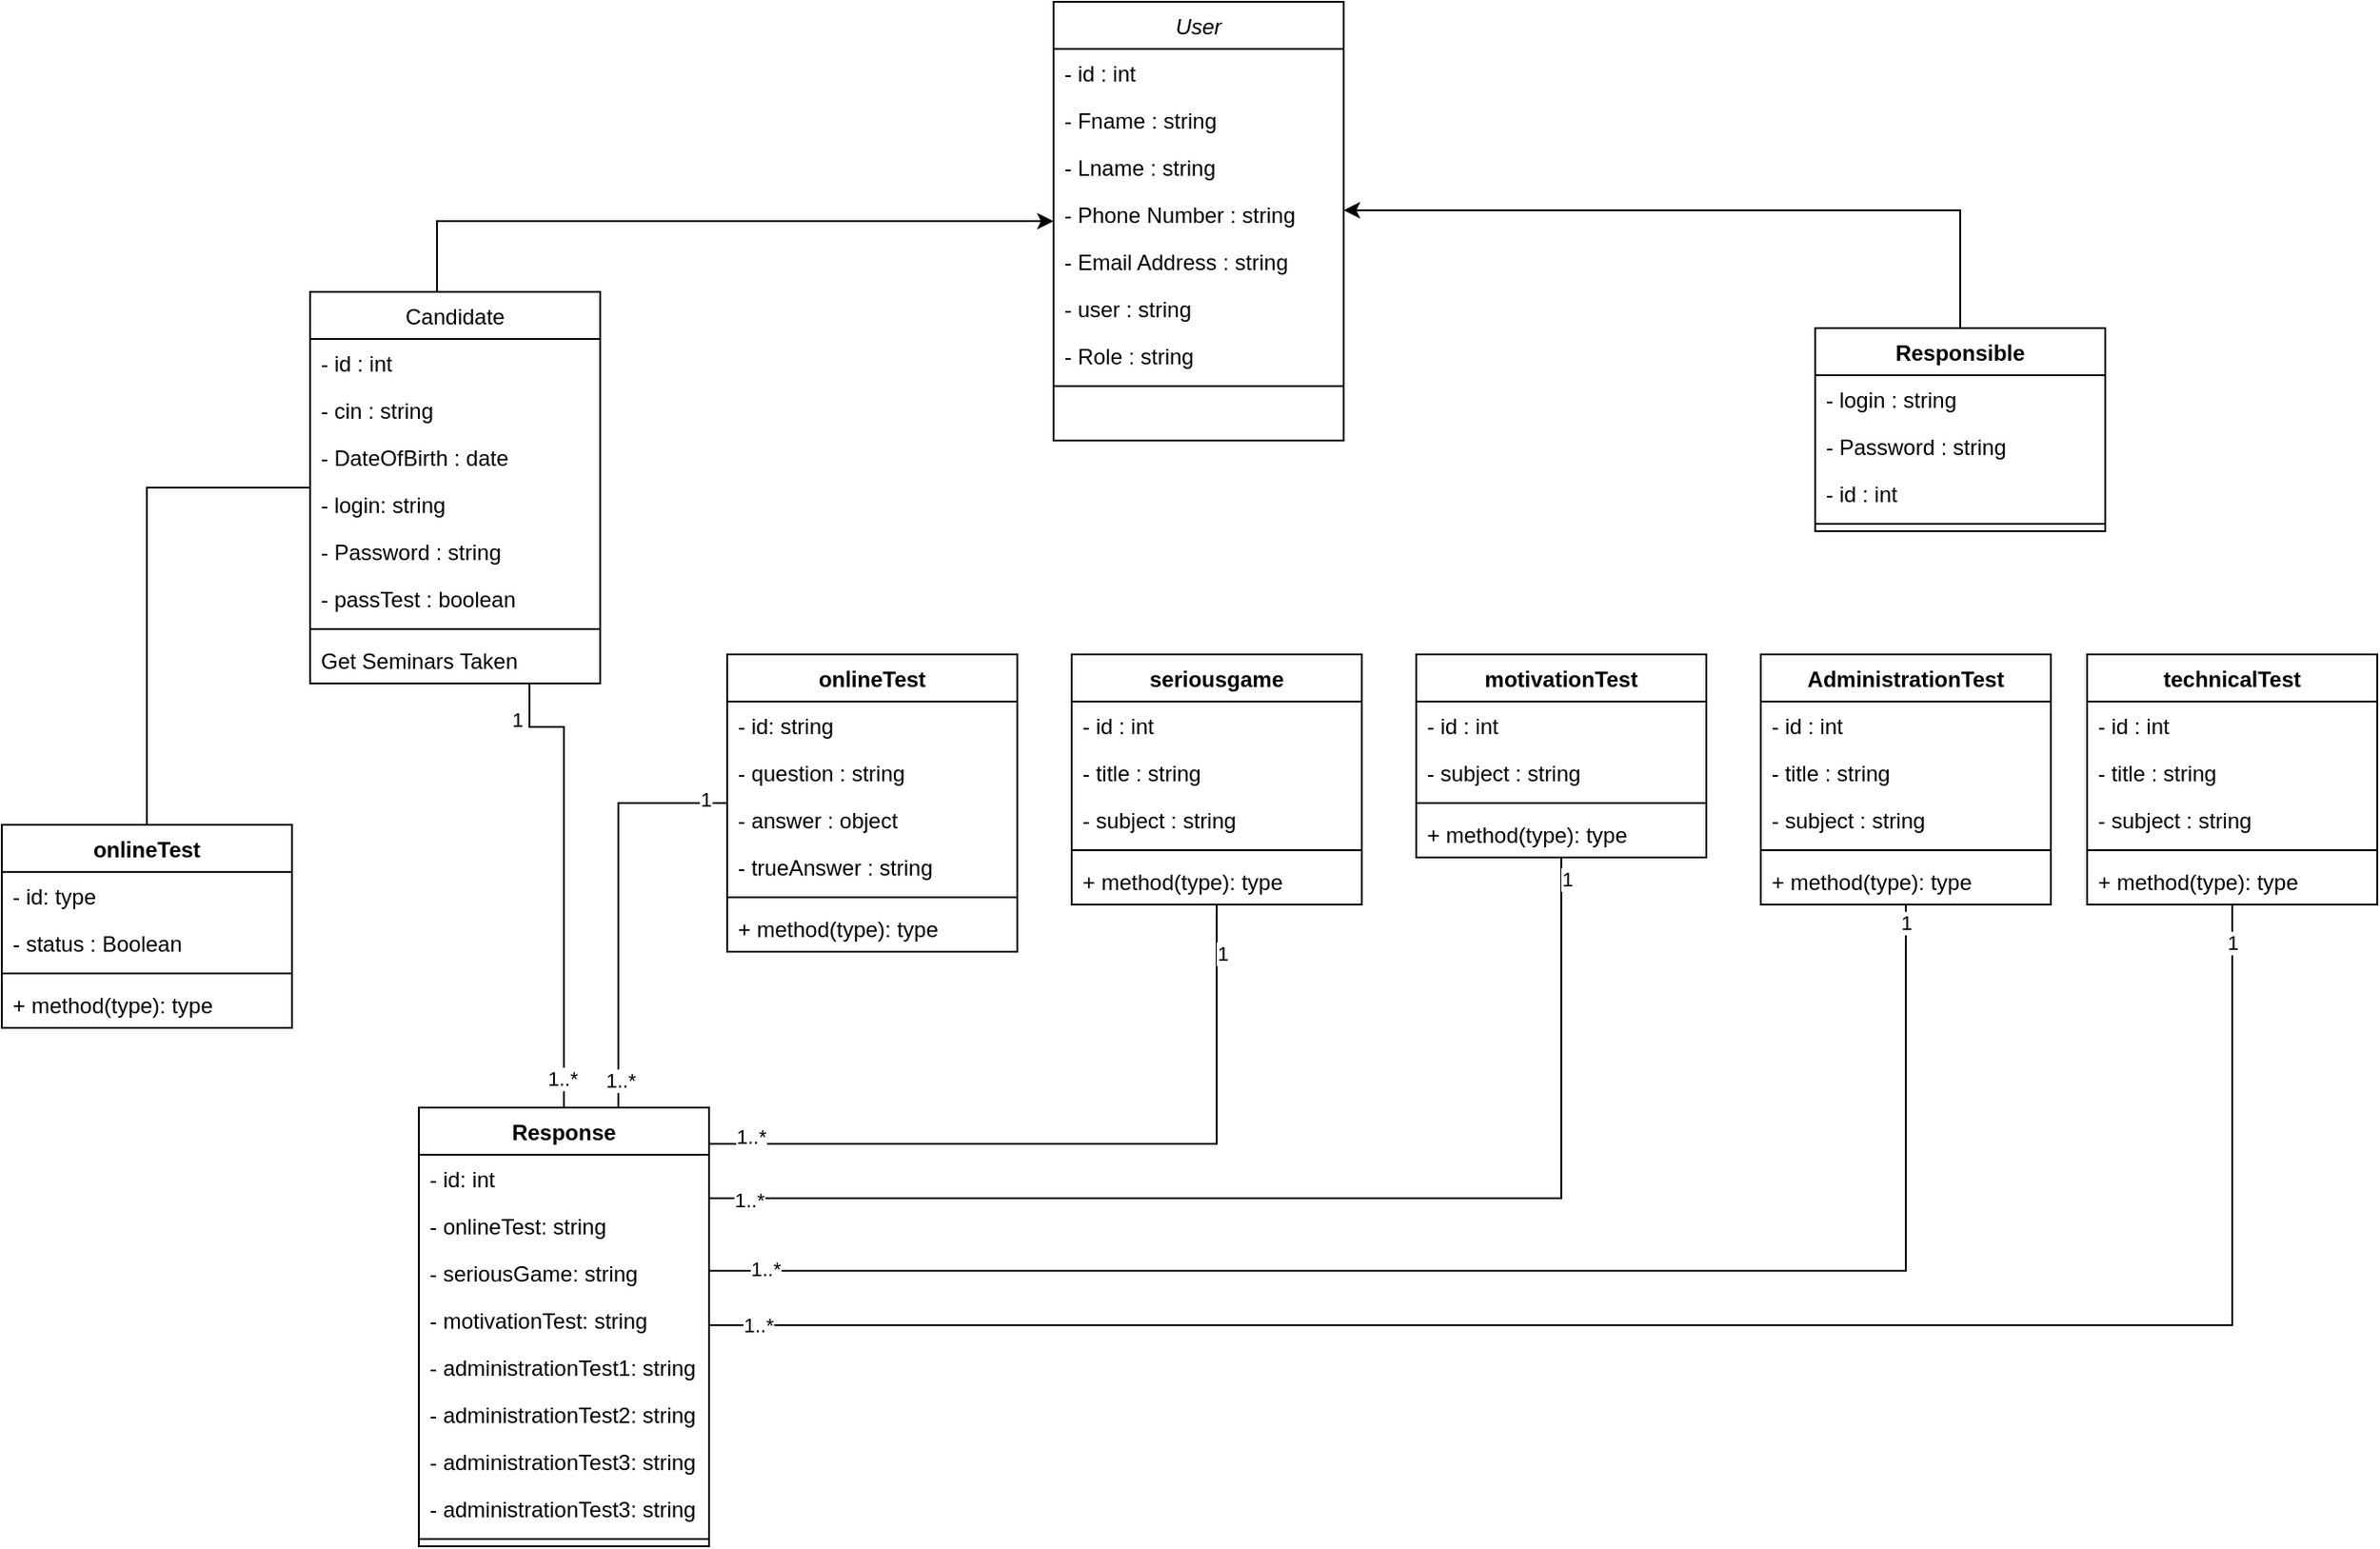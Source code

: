 <mxfile version="14.6.13" type="device"><diagram id="F8o84nJEw-hWBoXFJsS3" name="Page-1"><mxGraphModel dx="1874" dy="592" grid="1" gridSize="10" guides="1" tooltips="1" connect="1" arrows="1" fold="1" page="1" pageScale="1" pageWidth="850" pageHeight="1100" math="0" shadow="0"><root><mxCell id="0"/><mxCell id="1" parent="0"/><mxCell id="d54_C9uZVBw8hm2SXYbY-1" value="User" style="swimlane;fontStyle=2;align=center;verticalAlign=top;childLayout=stackLayout;horizontal=1;startSize=26;horizontalStack=0;resizeParent=1;resizeLast=0;collapsible=1;marginBottom=0;rounded=0;shadow=0;strokeWidth=1;" parent="1" vertex="1"><mxGeometry x="-50" y="40" width="160" height="242" as="geometry"><mxRectangle x="230" y="140" width="160" height="26" as="alternateBounds"/></mxGeometry></mxCell><mxCell id="d54_C9uZVBw8hm2SXYbY-2" value="- id : int" style="text;align=left;verticalAlign=top;spacingLeft=4;spacingRight=4;overflow=hidden;rotatable=0;points=[[0,0.5],[1,0.5]];portConstraint=eastwest;rounded=0;shadow=0;html=0;" parent="d54_C9uZVBw8hm2SXYbY-1" vertex="1"><mxGeometry y="26" width="160" height="26" as="geometry"/></mxCell><mxCell id="d54_C9uZVBw8hm2SXYbY-3" value="- Fname : string" style="text;align=left;verticalAlign=top;spacingLeft=4;spacingRight=4;overflow=hidden;rotatable=0;points=[[0,0.5],[1,0.5]];portConstraint=eastwest;" parent="d54_C9uZVBw8hm2SXYbY-1" vertex="1"><mxGeometry y="52" width="160" height="26" as="geometry"/></mxCell><mxCell id="d54_C9uZVBw8hm2SXYbY-4" value="- Lname : string" style="text;align=left;verticalAlign=top;spacingLeft=4;spacingRight=4;overflow=hidden;rotatable=0;points=[[0,0.5],[1,0.5]];portConstraint=eastwest;" parent="d54_C9uZVBw8hm2SXYbY-1" vertex="1"><mxGeometry y="78" width="160" height="26" as="geometry"/></mxCell><mxCell id="d54_C9uZVBw8hm2SXYbY-5" value="- Phone Number : string" style="text;align=left;verticalAlign=top;spacingLeft=4;spacingRight=4;overflow=hidden;rotatable=0;points=[[0,0.5],[1,0.5]];portConstraint=eastwest;rounded=0;shadow=0;html=0;" parent="d54_C9uZVBw8hm2SXYbY-1" vertex="1"><mxGeometry y="104" width="160" height="26" as="geometry"/></mxCell><mxCell id="d54_C9uZVBw8hm2SXYbY-6" value="- Email Address : string" style="text;align=left;verticalAlign=top;spacingLeft=4;spacingRight=4;overflow=hidden;rotatable=0;points=[[0,0.5],[1,0.5]];portConstraint=eastwest;rounded=0;shadow=0;html=0;" parent="d54_C9uZVBw8hm2SXYbY-1" vertex="1"><mxGeometry y="130" width="160" height="26" as="geometry"/></mxCell><mxCell id="d54_C9uZVBw8hm2SXYbY-38" value="- user : string" style="text;align=left;verticalAlign=top;spacingLeft=4;spacingRight=4;overflow=hidden;rotatable=0;points=[[0,0.5],[1,0.5]];portConstraint=eastwest;rounded=0;shadow=0;html=0;" parent="d54_C9uZVBw8hm2SXYbY-1" vertex="1"><mxGeometry y="156" width="160" height="26" as="geometry"/></mxCell><mxCell id="d54_C9uZVBw8hm2SXYbY-8" value="- Role : string" style="text;align=left;verticalAlign=top;spacingLeft=4;spacingRight=4;overflow=hidden;rotatable=0;points=[[0,0.5],[1,0.5]];portConstraint=eastwest;rounded=0;shadow=0;html=0;" parent="d54_C9uZVBw8hm2SXYbY-1" vertex="1"><mxGeometry y="182" width="160" height="26" as="geometry"/></mxCell><mxCell id="d54_C9uZVBw8hm2SXYbY-9" value="" style="line;html=1;strokeWidth=1;align=left;verticalAlign=middle;spacingTop=-1;spacingLeft=3;spacingRight=3;rotatable=0;labelPosition=right;points=[];portConstraint=eastwest;" parent="d54_C9uZVBw8hm2SXYbY-1" vertex="1"><mxGeometry y="208" width="160" height="8" as="geometry"/></mxCell><mxCell id="d54_C9uZVBw8hm2SXYbY-22" style="edgeStyle=orthogonalEdgeStyle;rounded=0;orthogonalLoop=1;jettySize=auto;html=1;" parent="1" source="d54_C9uZVBw8hm2SXYbY-10" target="d54_C9uZVBw8hm2SXYbY-1" edge="1"><mxGeometry relative="1" as="geometry"><Array as="points"><mxPoint x="-390" y="161"/></Array></mxGeometry></mxCell><mxCell id="d54_C9uZVBw8hm2SXYbY-46" style="edgeStyle=orthogonalEdgeStyle;rounded=0;orthogonalLoop=1;jettySize=auto;html=1;endArrow=none;endFill=0;" parent="1" source="d54_C9uZVBw8hm2SXYbY-10" target="d54_C9uZVBw8hm2SXYbY-42" edge="1"><mxGeometry relative="1" as="geometry"/></mxCell><mxCell id="d54_C9uZVBw8hm2SXYbY-55" style="edgeStyle=orthogonalEdgeStyle;rounded=0;orthogonalLoop=1;jettySize=auto;html=1;endArrow=none;endFill=0;" parent="1" source="d54_C9uZVBw8hm2SXYbY-10" target="d54_C9uZVBw8hm2SXYbY-50" edge="1"><mxGeometry relative="1" as="geometry"><Array as="points"><mxPoint x="-339" y="440"/></Array></mxGeometry></mxCell><mxCell id="d54_C9uZVBw8hm2SXYbY-56" value="1..*" style="edgeLabel;html=1;align=center;verticalAlign=middle;resizable=0;points=[];" parent="d54_C9uZVBw8hm2SXYbY-55" vertex="1" connectable="0"><mxGeometry x="0.868" y="-1" relative="1" as="geometry"><mxPoint as="offset"/></mxGeometry></mxCell><mxCell id="d54_C9uZVBw8hm2SXYbY-57" value="1" style="edgeLabel;html=1;align=center;verticalAlign=middle;resizable=0;points=[];" parent="d54_C9uZVBw8hm2SXYbY-55" vertex="1" connectable="0"><mxGeometry x="-0.841" y="-7" relative="1" as="geometry"><mxPoint as="offset"/></mxGeometry></mxCell><mxCell id="d54_C9uZVBw8hm2SXYbY-10" value="Candidate" style="swimlane;fontStyle=0;align=center;verticalAlign=top;childLayout=stackLayout;horizontal=1;startSize=26;horizontalStack=0;resizeParent=1;resizeLast=0;collapsible=1;marginBottom=0;rounded=0;shadow=0;strokeWidth=1;" parent="1" vertex="1"><mxGeometry x="-460" y="200" width="160" height="216" as="geometry"><mxRectangle x="130" y="380" width="160" height="26" as="alternateBounds"/></mxGeometry></mxCell><mxCell id="d54_C9uZVBw8hm2SXYbY-11" value="- id : int" style="text;align=left;verticalAlign=top;spacingLeft=4;spacingRight=4;overflow=hidden;rotatable=0;points=[[0,0.5],[1,0.5]];portConstraint=eastwest;rounded=0;shadow=0;html=0;" parent="d54_C9uZVBw8hm2SXYbY-10" vertex="1"><mxGeometry y="26" width="160" height="26" as="geometry"/></mxCell><mxCell id="d54_C9uZVBw8hm2SXYbY-12" value="- cin : string" style="text;align=left;verticalAlign=top;spacingLeft=4;spacingRight=4;overflow=hidden;rotatable=0;points=[[0,0.5],[1,0.5]];portConstraint=eastwest;" parent="d54_C9uZVBw8hm2SXYbY-10" vertex="1"><mxGeometry y="52" width="160" height="26" as="geometry"/></mxCell><mxCell id="d54_C9uZVBw8hm2SXYbY-13" value="- DateOfBirth : date" style="text;align=left;verticalAlign=top;spacingLeft=4;spacingRight=4;overflow=hidden;rotatable=0;points=[[0,0.5],[1,0.5]];portConstraint=eastwest;rounded=0;shadow=0;html=0;" parent="d54_C9uZVBw8hm2SXYbY-10" vertex="1"><mxGeometry y="78" width="160" height="26" as="geometry"/></mxCell><mxCell id="d54_C9uZVBw8hm2SXYbY-41" value="- login: string" style="text;align=left;verticalAlign=top;spacingLeft=4;spacingRight=4;overflow=hidden;rotatable=0;points=[[0,0.5],[1,0.5]];portConstraint=eastwest;rounded=0;shadow=0;html=0;" parent="d54_C9uZVBw8hm2SXYbY-10" vertex="1"><mxGeometry y="104" width="160" height="26" as="geometry"/></mxCell><mxCell id="d54_C9uZVBw8hm2SXYbY-40" value="- Password : string" style="text;align=left;verticalAlign=top;spacingLeft=4;spacingRight=4;overflow=hidden;rotatable=0;points=[[0,0.5],[1,0.5]];portConstraint=eastwest;rounded=0;shadow=0;html=0;" parent="d54_C9uZVBw8hm2SXYbY-10" vertex="1"><mxGeometry y="130" width="160" height="26" as="geometry"/></mxCell><mxCell id="XfHTmJlPOz5FMNgzsr6h-2" value="- passTest : boolean" style="text;align=left;verticalAlign=top;spacingLeft=4;spacingRight=4;overflow=hidden;rotatable=0;points=[[0,0.5],[1,0.5]];portConstraint=eastwest;rounded=0;shadow=0;html=0;" vertex="1" parent="d54_C9uZVBw8hm2SXYbY-10"><mxGeometry y="156" width="160" height="26" as="geometry"/></mxCell><mxCell id="d54_C9uZVBw8hm2SXYbY-17" value="" style="line;html=1;strokeWidth=1;align=left;verticalAlign=middle;spacingTop=-1;spacingLeft=3;spacingRight=3;rotatable=0;labelPosition=right;points=[];portConstraint=eastwest;" parent="d54_C9uZVBw8hm2SXYbY-10" vertex="1"><mxGeometry y="182" width="160" height="8" as="geometry"/></mxCell><mxCell id="d54_C9uZVBw8hm2SXYbY-18" value="Get Seminars Taken" style="text;align=left;verticalAlign=top;spacingLeft=4;spacingRight=4;overflow=hidden;rotatable=0;points=[[0,0.5],[1,0.5]];portConstraint=eastwest;" parent="d54_C9uZVBw8hm2SXYbY-10" vertex="1"><mxGeometry y="190" width="160" height="26" as="geometry"/></mxCell><mxCell id="d54_C9uZVBw8hm2SXYbY-23" style="edgeStyle=orthogonalEdgeStyle;rounded=0;orthogonalLoop=1;jettySize=auto;html=1;" parent="1" source="d54_C9uZVBw8hm2SXYbY-19" target="d54_C9uZVBw8hm2SXYbY-1" edge="1"><mxGeometry relative="1" as="geometry"><Array as="points"><mxPoint x="450" y="155"/></Array></mxGeometry></mxCell><mxCell id="d54_C9uZVBw8hm2SXYbY-19" value="Responsible" style="swimlane;fontStyle=1;align=center;verticalAlign=top;childLayout=stackLayout;horizontal=1;startSize=26;horizontalStack=0;resizeParent=1;resizeParentMax=0;resizeLast=0;collapsible=1;marginBottom=0;fillColor=#ffffff;" parent="1" vertex="1"><mxGeometry x="370" y="220" width="160" height="112" as="geometry"/></mxCell><mxCell id="d54_C9uZVBw8hm2SXYbY-7" value="- login : string" style="text;align=left;verticalAlign=top;spacingLeft=4;spacingRight=4;overflow=hidden;rotatable=0;points=[[0,0.5],[1,0.5]];portConstraint=eastwest;rounded=0;shadow=0;html=0;" parent="d54_C9uZVBw8hm2SXYbY-19" vertex="1"><mxGeometry y="26" width="160" height="26" as="geometry"/></mxCell><mxCell id="d54_C9uZVBw8hm2SXYbY-39" value="- Password : string" style="text;align=left;verticalAlign=top;spacingLeft=4;spacingRight=4;overflow=hidden;rotatable=0;points=[[0,0.5],[1,0.5]];portConstraint=eastwest;rounded=0;shadow=0;html=0;" parent="d54_C9uZVBw8hm2SXYbY-19" vertex="1"><mxGeometry y="52" width="160" height="26" as="geometry"/></mxCell><mxCell id="d54_C9uZVBw8hm2SXYbY-20" value="- id : int" style="text;align=left;verticalAlign=top;spacingLeft=4;spacingRight=4;overflow=hidden;rotatable=0;points=[[0,0.5],[1,0.5]];portConstraint=eastwest;rounded=0;shadow=0;html=0;" parent="d54_C9uZVBw8hm2SXYbY-19" vertex="1"><mxGeometry y="78" width="160" height="26" as="geometry"/></mxCell><mxCell id="d54_C9uZVBw8hm2SXYbY-21" value="" style="line;strokeWidth=1;fillColor=none;align=left;verticalAlign=middle;spacingTop=-1;spacingLeft=3;spacingRight=3;rotatable=0;labelPosition=right;points=[];portConstraint=eastwest;" parent="d54_C9uZVBw8hm2SXYbY-19" vertex="1"><mxGeometry y="104" width="160" height="8" as="geometry"/></mxCell><mxCell id="d54_C9uZVBw8hm2SXYbY-47" style="edgeStyle=orthogonalEdgeStyle;rounded=0;orthogonalLoop=1;jettySize=auto;html=1;endArrow=none;endFill=0;" parent="1" source="d54_C9uZVBw8hm2SXYbY-31" target="d54_C9uZVBw8hm2SXYbY-50" edge="1"><mxGeometry relative="1" as="geometry"><Array as="points"><mxPoint x="-290" y="482"/></Array></mxGeometry></mxCell><mxCell id="d54_C9uZVBw8hm2SXYbY-58" value="1..*" style="edgeLabel;html=1;align=center;verticalAlign=middle;resizable=0;points=[];" parent="d54_C9uZVBw8hm2SXYbY-47" vertex="1" connectable="0"><mxGeometry x="0.866" y="1" relative="1" as="geometry"><mxPoint as="offset"/></mxGeometry></mxCell><mxCell id="d54_C9uZVBw8hm2SXYbY-59" value="1" style="edgeLabel;html=1;align=center;verticalAlign=middle;resizable=0;points=[];" parent="d54_C9uZVBw8hm2SXYbY-47" vertex="1" connectable="0"><mxGeometry x="-0.893" y="-2" relative="1" as="geometry"><mxPoint as="offset"/></mxGeometry></mxCell><mxCell id="d54_C9uZVBw8hm2SXYbY-31" value="onlineTest" style="swimlane;fontStyle=1;align=center;verticalAlign=top;childLayout=stackLayout;horizontal=1;startSize=26;horizontalStack=0;resizeParent=1;resizeParentMax=0;resizeLast=0;collapsible=1;marginBottom=0;" parent="1" vertex="1"><mxGeometry x="-230" y="400" width="160" height="164" as="geometry"/></mxCell><mxCell id="d54_C9uZVBw8hm2SXYbY-48" value="- id: string" style="text;strokeColor=none;fillColor=none;align=left;verticalAlign=top;spacingLeft=4;spacingRight=4;overflow=hidden;rotatable=0;points=[[0,0.5],[1,0.5]];portConstraint=eastwest;" parent="d54_C9uZVBw8hm2SXYbY-31" vertex="1"><mxGeometry y="26" width="160" height="26" as="geometry"/></mxCell><mxCell id="d54_C9uZVBw8hm2SXYbY-35" value="- question : string" style="text;strokeColor=none;fillColor=none;align=left;verticalAlign=top;spacingLeft=4;spacingRight=4;overflow=hidden;rotatable=0;points=[[0,0.5],[1,0.5]];portConstraint=eastwest;" parent="d54_C9uZVBw8hm2SXYbY-31" vertex="1"><mxGeometry y="52" width="160" height="26" as="geometry"/></mxCell><mxCell id="d54_C9uZVBw8hm2SXYbY-36" value="- answer : object&#10;" style="text;strokeColor=none;fillColor=none;align=left;verticalAlign=top;spacingLeft=4;spacingRight=4;overflow=hidden;rotatable=0;points=[[0,0.5],[1,0.5]];portConstraint=eastwest;" parent="d54_C9uZVBw8hm2SXYbY-31" vertex="1"><mxGeometry y="78" width="160" height="26" as="geometry"/></mxCell><mxCell id="d54_C9uZVBw8hm2SXYbY-37" value="- trueAnswer : string" style="text;strokeColor=none;fillColor=none;align=left;verticalAlign=top;spacingLeft=4;spacingRight=4;overflow=hidden;rotatable=0;points=[[0,0.5],[1,0.5]];portConstraint=eastwest;" parent="d54_C9uZVBw8hm2SXYbY-31" vertex="1"><mxGeometry y="104" width="160" height="26" as="geometry"/></mxCell><mxCell id="d54_C9uZVBw8hm2SXYbY-33" value="" style="line;strokeWidth=1;fillColor=none;align=left;verticalAlign=middle;spacingTop=-1;spacingLeft=3;spacingRight=3;rotatable=0;labelPosition=right;points=[];portConstraint=eastwest;" parent="d54_C9uZVBw8hm2SXYbY-31" vertex="1"><mxGeometry y="130" width="160" height="8" as="geometry"/></mxCell><mxCell id="d54_C9uZVBw8hm2SXYbY-34" value="+ method(type): type" style="text;strokeColor=none;fillColor=none;align=left;verticalAlign=top;spacingLeft=4;spacingRight=4;overflow=hidden;rotatable=0;points=[[0,0.5],[1,0.5]];portConstraint=eastwest;" parent="d54_C9uZVBw8hm2SXYbY-31" vertex="1"><mxGeometry y="138" width="160" height="26" as="geometry"/></mxCell><mxCell id="d54_C9uZVBw8hm2SXYbY-42" value="onlineTest" style="swimlane;fontStyle=1;align=center;verticalAlign=top;childLayout=stackLayout;horizontal=1;startSize=26;horizontalStack=0;resizeParent=1;resizeParentMax=0;resizeLast=0;collapsible=1;marginBottom=0;" parent="1" vertex="1"><mxGeometry x="-630" y="494" width="160" height="112" as="geometry"/></mxCell><mxCell id="d54_C9uZVBw8hm2SXYbY-43" value="- id: type" style="text;strokeColor=none;fillColor=none;align=left;verticalAlign=top;spacingLeft=4;spacingRight=4;overflow=hidden;rotatable=0;points=[[0,0.5],[1,0.5]];portConstraint=eastwest;" parent="d54_C9uZVBw8hm2SXYbY-42" vertex="1"><mxGeometry y="26" width="160" height="26" as="geometry"/></mxCell><mxCell id="d54_C9uZVBw8hm2SXYbY-49" value="- status : Boolean" style="text;strokeColor=none;fillColor=none;align=left;verticalAlign=top;spacingLeft=4;spacingRight=4;overflow=hidden;rotatable=0;points=[[0,0.5],[1,0.5]];portConstraint=eastwest;" parent="d54_C9uZVBw8hm2SXYbY-42" vertex="1"><mxGeometry y="52" width="160" height="26" as="geometry"/></mxCell><mxCell id="d54_C9uZVBw8hm2SXYbY-44" value="" style="line;strokeWidth=1;fillColor=none;align=left;verticalAlign=middle;spacingTop=-1;spacingLeft=3;spacingRight=3;rotatable=0;labelPosition=right;points=[];portConstraint=eastwest;" parent="d54_C9uZVBw8hm2SXYbY-42" vertex="1"><mxGeometry y="78" width="160" height="8" as="geometry"/></mxCell><mxCell id="d54_C9uZVBw8hm2SXYbY-45" value="+ method(type): type" style="text;strokeColor=none;fillColor=none;align=left;verticalAlign=top;spacingLeft=4;spacingRight=4;overflow=hidden;rotatable=0;points=[[0,0.5],[1,0.5]];portConstraint=eastwest;" parent="d54_C9uZVBw8hm2SXYbY-42" vertex="1"><mxGeometry y="86" width="160" height="26" as="geometry"/></mxCell><mxCell id="d54_C9uZVBw8hm2SXYbY-84" style="edgeStyle=orthogonalEdgeStyle;rounded=0;orthogonalLoop=1;jettySize=auto;html=1;endArrow=none;endFill=0;" parent="1" source="d54_C9uZVBw8hm2SXYbY-50" target="d54_C9uZVBw8hm2SXYbY-78" edge="1"><mxGeometry relative="1" as="geometry"><Array as="points"><mxPoint x="230" y="700"/></Array></mxGeometry></mxCell><mxCell id="d54_C9uZVBw8hm2SXYbY-85" value="1..*" style="edgeLabel;html=1;align=center;verticalAlign=middle;resizable=0;points=[];" parent="d54_C9uZVBw8hm2SXYbY-84" vertex="1" connectable="0"><mxGeometry x="-0.934" y="-1" relative="1" as="geometry"><mxPoint as="offset"/></mxGeometry></mxCell><mxCell id="d54_C9uZVBw8hm2SXYbY-86" value="1" style="edgeLabel;html=1;align=center;verticalAlign=middle;resizable=0;points=[];" parent="d54_C9uZVBw8hm2SXYbY-84" vertex="1" connectable="0"><mxGeometry x="0.965" y="-3" relative="1" as="geometry"><mxPoint as="offset"/></mxGeometry></mxCell><mxCell id="d54_C9uZVBw8hm2SXYbY-50" value="Response" style="swimlane;fontStyle=1;align=center;verticalAlign=top;childLayout=stackLayout;horizontal=1;startSize=26;horizontalStack=0;resizeParent=1;resizeParentMax=0;resizeLast=0;collapsible=1;marginBottom=0;" parent="1" vertex="1"><mxGeometry x="-400" y="650" width="160" height="242" as="geometry"/></mxCell><mxCell id="d54_C9uZVBw8hm2SXYbY-51" value="- id: int" style="text;strokeColor=none;fillColor=none;align=left;verticalAlign=top;spacingLeft=4;spacingRight=4;overflow=hidden;rotatable=0;points=[[0,0.5],[1,0.5]];portConstraint=eastwest;" parent="d54_C9uZVBw8hm2SXYbY-50" vertex="1"><mxGeometry y="26" width="160" height="26" as="geometry"/></mxCell><mxCell id="d54_C9uZVBw8hm2SXYbY-54" value="- onlineTest: string" style="text;strokeColor=none;fillColor=none;align=left;verticalAlign=top;spacingLeft=4;spacingRight=4;overflow=hidden;rotatable=0;points=[[0,0.5],[1,0.5]];portConstraint=eastwest;" parent="d54_C9uZVBw8hm2SXYbY-50" vertex="1"><mxGeometry y="52" width="160" height="26" as="geometry"/></mxCell><mxCell id="d54_C9uZVBw8hm2SXYbY-77" value="- seriousGame: string" style="text;strokeColor=none;fillColor=none;align=left;verticalAlign=top;spacingLeft=4;spacingRight=4;overflow=hidden;rotatable=0;points=[[0,0.5],[1,0.5]];portConstraint=eastwest;" parent="d54_C9uZVBw8hm2SXYbY-50" vertex="1"><mxGeometry y="78" width="160" height="26" as="geometry"/></mxCell><mxCell id="sQ1m5R62M48vvB6KP1wV-3" value="- motivationTest: string" style="text;strokeColor=none;fillColor=none;align=left;verticalAlign=top;spacingLeft=4;spacingRight=4;overflow=hidden;rotatable=0;points=[[0,0.5],[1,0.5]];portConstraint=eastwest;" parent="d54_C9uZVBw8hm2SXYbY-50" vertex="1"><mxGeometry y="104" width="160" height="26" as="geometry"/></mxCell><mxCell id="sQ1m5R62M48vvB6KP1wV-2" value="- administrationTest1: string" style="text;strokeColor=none;fillColor=none;align=left;verticalAlign=top;spacingLeft=4;spacingRight=4;overflow=hidden;rotatable=0;points=[[0,0.5],[1,0.5]];portConstraint=eastwest;" parent="d54_C9uZVBw8hm2SXYbY-50" vertex="1"><mxGeometry y="130" width="160" height="26" as="geometry"/></mxCell><mxCell id="sQ1m5R62M48vvB6KP1wV-1" value="- administrationTest2: string" style="text;strokeColor=none;fillColor=none;align=left;verticalAlign=top;spacingLeft=4;spacingRight=4;overflow=hidden;rotatable=0;points=[[0,0.5],[1,0.5]];portConstraint=eastwest;" parent="d54_C9uZVBw8hm2SXYbY-50" vertex="1"><mxGeometry y="156" width="160" height="26" as="geometry"/></mxCell><mxCell id="sQ1m5R62M48vvB6KP1wV-4" value="- administrationTest3: string" style="text;strokeColor=none;fillColor=none;align=left;verticalAlign=top;spacingLeft=4;spacingRight=4;overflow=hidden;rotatable=0;points=[[0,0.5],[1,0.5]];portConstraint=eastwest;" parent="d54_C9uZVBw8hm2SXYbY-50" vertex="1"><mxGeometry y="182" width="160" height="26" as="geometry"/></mxCell><mxCell id="sQ1m5R62M48vvB6KP1wV-5" value="- administrationTest3: string" style="text;strokeColor=none;fillColor=none;align=left;verticalAlign=top;spacingLeft=4;spacingRight=4;overflow=hidden;rotatable=0;points=[[0,0.5],[1,0.5]];portConstraint=eastwest;" parent="d54_C9uZVBw8hm2SXYbY-50" vertex="1"><mxGeometry y="208" width="160" height="26" as="geometry"/></mxCell><mxCell id="d54_C9uZVBw8hm2SXYbY-52" value="" style="line;strokeWidth=1;fillColor=none;align=left;verticalAlign=middle;spacingTop=-1;spacingLeft=3;spacingRight=3;rotatable=0;labelPosition=right;points=[];portConstraint=eastwest;" parent="d54_C9uZVBw8hm2SXYbY-50" vertex="1"><mxGeometry y="234" width="160" height="8" as="geometry"/></mxCell><mxCell id="d54_C9uZVBw8hm2SXYbY-74" style="edgeStyle=orthogonalEdgeStyle;rounded=0;orthogonalLoop=1;jettySize=auto;html=1;endArrow=none;endFill=0;" parent="1" source="d54_C9uZVBw8hm2SXYbY-62" target="d54_C9uZVBw8hm2SXYbY-50" edge="1"><mxGeometry relative="1" as="geometry"><Array as="points"><mxPoint x="40" y="670"/></Array></mxGeometry></mxCell><mxCell id="d54_C9uZVBw8hm2SXYbY-75" value="1" style="edgeLabel;html=1;align=center;verticalAlign=middle;resizable=0;points=[];" parent="d54_C9uZVBw8hm2SXYbY-74" vertex="1" connectable="0"><mxGeometry x="-0.87" y="3" relative="1" as="geometry"><mxPoint as="offset"/></mxGeometry></mxCell><mxCell id="d54_C9uZVBw8hm2SXYbY-76" value="1..*" style="edgeLabel;html=1;align=center;verticalAlign=middle;resizable=0;points=[];" parent="d54_C9uZVBw8hm2SXYbY-74" vertex="1" connectable="0"><mxGeometry x="0.888" y="-4" relative="1" as="geometry"><mxPoint as="offset"/></mxGeometry></mxCell><mxCell id="d54_C9uZVBw8hm2SXYbY-62" value="seriousgame" style="swimlane;fontStyle=1;align=center;verticalAlign=top;childLayout=stackLayout;horizontal=1;startSize=26;horizontalStack=0;resizeParent=1;resizeParentMax=0;resizeLast=0;collapsible=1;marginBottom=0;" parent="1" vertex="1"><mxGeometry x="-40" y="400" width="160" height="138" as="geometry"/></mxCell><mxCell id="d54_C9uZVBw8hm2SXYbY-63" value="- id : int" style="text;strokeColor=none;fillColor=none;align=left;verticalAlign=top;spacingLeft=4;spacingRight=4;overflow=hidden;rotatable=0;points=[[0,0.5],[1,0.5]];portConstraint=eastwest;" parent="d54_C9uZVBw8hm2SXYbY-62" vertex="1"><mxGeometry y="26" width="160" height="26" as="geometry"/></mxCell><mxCell id="d54_C9uZVBw8hm2SXYbY-67" value="- title : string" style="text;strokeColor=none;fillColor=none;align=left;verticalAlign=top;spacingLeft=4;spacingRight=4;overflow=hidden;rotatable=0;points=[[0,0.5],[1,0.5]];portConstraint=eastwest;" parent="d54_C9uZVBw8hm2SXYbY-62" vertex="1"><mxGeometry y="52" width="160" height="26" as="geometry"/></mxCell><mxCell id="d54_C9uZVBw8hm2SXYbY-66" value="- subject : string" style="text;strokeColor=none;fillColor=none;align=left;verticalAlign=top;spacingLeft=4;spacingRight=4;overflow=hidden;rotatable=0;points=[[0,0.5],[1,0.5]];portConstraint=eastwest;" parent="d54_C9uZVBw8hm2SXYbY-62" vertex="1"><mxGeometry y="78" width="160" height="26" as="geometry"/></mxCell><mxCell id="d54_C9uZVBw8hm2SXYbY-64" value="" style="line;strokeWidth=1;fillColor=none;align=left;verticalAlign=middle;spacingTop=-1;spacingLeft=3;spacingRight=3;rotatable=0;labelPosition=right;points=[];portConstraint=eastwest;" parent="d54_C9uZVBw8hm2SXYbY-62" vertex="1"><mxGeometry y="104" width="160" height="8" as="geometry"/></mxCell><mxCell id="d54_C9uZVBw8hm2SXYbY-65" value="+ method(type): type" style="text;strokeColor=none;fillColor=none;align=left;verticalAlign=top;spacingLeft=4;spacingRight=4;overflow=hidden;rotatable=0;points=[[0,0.5],[1,0.5]];portConstraint=eastwest;" parent="d54_C9uZVBw8hm2SXYbY-62" vertex="1"><mxGeometry y="112" width="160" height="26" as="geometry"/></mxCell><mxCell id="d54_C9uZVBw8hm2SXYbY-78" value="motivationTest" style="swimlane;fontStyle=1;align=center;verticalAlign=top;childLayout=stackLayout;horizontal=1;startSize=26;horizontalStack=0;resizeParent=1;resizeParentMax=0;resizeLast=0;collapsible=1;marginBottom=0;" parent="1" vertex="1"><mxGeometry x="150" y="400" width="160" height="112" as="geometry"/></mxCell><mxCell id="d54_C9uZVBw8hm2SXYbY-79" value="- id : int" style="text;strokeColor=none;fillColor=none;align=left;verticalAlign=top;spacingLeft=4;spacingRight=4;overflow=hidden;rotatable=0;points=[[0,0.5],[1,0.5]];portConstraint=eastwest;" parent="d54_C9uZVBw8hm2SXYbY-78" vertex="1"><mxGeometry y="26" width="160" height="26" as="geometry"/></mxCell><mxCell id="d54_C9uZVBw8hm2SXYbY-81" value="- subject : string" style="text;strokeColor=none;fillColor=none;align=left;verticalAlign=top;spacingLeft=4;spacingRight=4;overflow=hidden;rotatable=0;points=[[0,0.5],[1,0.5]];portConstraint=eastwest;" parent="d54_C9uZVBw8hm2SXYbY-78" vertex="1"><mxGeometry y="52" width="160" height="26" as="geometry"/></mxCell><mxCell id="d54_C9uZVBw8hm2SXYbY-82" value="" style="line;strokeWidth=1;fillColor=none;align=left;verticalAlign=middle;spacingTop=-1;spacingLeft=3;spacingRight=3;rotatable=0;labelPosition=right;points=[];portConstraint=eastwest;" parent="d54_C9uZVBw8hm2SXYbY-78" vertex="1"><mxGeometry y="78" width="160" height="8" as="geometry"/></mxCell><mxCell id="d54_C9uZVBw8hm2SXYbY-83" value="+ method(type): type" style="text;strokeColor=none;fillColor=none;align=left;verticalAlign=top;spacingLeft=4;spacingRight=4;overflow=hidden;rotatable=0;points=[[0,0.5],[1,0.5]];portConstraint=eastwest;" parent="d54_C9uZVBw8hm2SXYbY-78" vertex="1"><mxGeometry y="86" width="160" height="26" as="geometry"/></mxCell><mxCell id="d54_C9uZVBw8hm2SXYbY-93" style="edgeStyle=orthogonalEdgeStyle;rounded=0;orthogonalLoop=1;jettySize=auto;html=1;endArrow=none;endFill=0;" parent="1" source="d54_C9uZVBw8hm2SXYbY-87" target="d54_C9uZVBw8hm2SXYbY-50" edge="1"><mxGeometry relative="1" as="geometry"><Array as="points"><mxPoint x="420" y="740"/></Array></mxGeometry></mxCell><mxCell id="d54_C9uZVBw8hm2SXYbY-94" value="1..*" style="edgeLabel;html=1;align=center;verticalAlign=middle;resizable=0;points=[];" parent="d54_C9uZVBw8hm2SXYbY-93" vertex="1" connectable="0"><mxGeometry x="0.929" y="-1" relative="1" as="geometry"><mxPoint as="offset"/></mxGeometry></mxCell><mxCell id="d54_C9uZVBw8hm2SXYbY-95" value="1" style="edgeLabel;html=1;align=center;verticalAlign=middle;resizable=0;points=[];" parent="d54_C9uZVBw8hm2SXYbY-93" vertex="1" connectable="0"><mxGeometry x="-0.977" relative="1" as="geometry"><mxPoint as="offset"/></mxGeometry></mxCell><mxCell id="d54_C9uZVBw8hm2SXYbY-87" value="AdministrationTest" style="swimlane;fontStyle=1;align=center;verticalAlign=top;childLayout=stackLayout;horizontal=1;startSize=26;horizontalStack=0;resizeParent=1;resizeParentMax=0;resizeLast=0;collapsible=1;marginBottom=0;" parent="1" vertex="1"><mxGeometry x="340" y="400" width="160" height="138" as="geometry"/></mxCell><mxCell id="d54_C9uZVBw8hm2SXYbY-88" value="- id : int" style="text;strokeColor=none;fillColor=none;align=left;verticalAlign=top;spacingLeft=4;spacingRight=4;overflow=hidden;rotatable=0;points=[[0,0.5],[1,0.5]];portConstraint=eastwest;" parent="d54_C9uZVBw8hm2SXYbY-87" vertex="1"><mxGeometry y="26" width="160" height="26" as="geometry"/></mxCell><mxCell id="d54_C9uZVBw8hm2SXYbY-89" value="- title : string" style="text;strokeColor=none;fillColor=none;align=left;verticalAlign=top;spacingLeft=4;spacingRight=4;overflow=hidden;rotatable=0;points=[[0,0.5],[1,0.5]];portConstraint=eastwest;" parent="d54_C9uZVBw8hm2SXYbY-87" vertex="1"><mxGeometry y="52" width="160" height="26" as="geometry"/></mxCell><mxCell id="d54_C9uZVBw8hm2SXYbY-90" value="- subject : string" style="text;strokeColor=none;fillColor=none;align=left;verticalAlign=top;spacingLeft=4;spacingRight=4;overflow=hidden;rotatable=0;points=[[0,0.5],[1,0.5]];portConstraint=eastwest;" parent="d54_C9uZVBw8hm2SXYbY-87" vertex="1"><mxGeometry y="78" width="160" height="26" as="geometry"/></mxCell><mxCell id="d54_C9uZVBw8hm2SXYbY-91" value="" style="line;strokeWidth=1;fillColor=none;align=left;verticalAlign=middle;spacingTop=-1;spacingLeft=3;spacingRight=3;rotatable=0;labelPosition=right;points=[];portConstraint=eastwest;" parent="d54_C9uZVBw8hm2SXYbY-87" vertex="1"><mxGeometry y="104" width="160" height="8" as="geometry"/></mxCell><mxCell id="d54_C9uZVBw8hm2SXYbY-92" value="+ method(type): type" style="text;strokeColor=none;fillColor=none;align=left;verticalAlign=top;spacingLeft=4;spacingRight=4;overflow=hidden;rotatable=0;points=[[0,0.5],[1,0.5]];portConstraint=eastwest;" parent="d54_C9uZVBw8hm2SXYbY-87" vertex="1"><mxGeometry y="112" width="160" height="26" as="geometry"/></mxCell><mxCell id="d54_C9uZVBw8hm2SXYbY-102" style="edgeStyle=orthogonalEdgeStyle;rounded=0;orthogonalLoop=1;jettySize=auto;html=1;endArrow=none;endFill=0;" parent="1" source="d54_C9uZVBw8hm2SXYbY-96" target="d54_C9uZVBw8hm2SXYbY-50" edge="1"><mxGeometry relative="1" as="geometry"><Array as="points"><mxPoint x="600" y="770"/></Array></mxGeometry></mxCell><mxCell id="d54_C9uZVBw8hm2SXYbY-103" value="1..*" style="edgeLabel;html=1;align=center;verticalAlign=middle;resizable=0;points=[];" parent="d54_C9uZVBw8hm2SXYbY-102" vertex="1" connectable="0"><mxGeometry x="0.95" relative="1" as="geometry"><mxPoint as="offset"/></mxGeometry></mxCell><mxCell id="d54_C9uZVBw8hm2SXYbY-104" value="1" style="edgeLabel;html=1;align=center;verticalAlign=middle;resizable=0;points=[];" parent="d54_C9uZVBw8hm2SXYbY-102" vertex="1" connectable="0"><mxGeometry x="-0.962" relative="1" as="geometry"><mxPoint as="offset"/></mxGeometry></mxCell><mxCell id="d54_C9uZVBw8hm2SXYbY-96" value="technicalTest" style="swimlane;fontStyle=1;align=center;verticalAlign=top;childLayout=stackLayout;horizontal=1;startSize=26;horizontalStack=0;resizeParent=1;resizeParentMax=0;resizeLast=0;collapsible=1;marginBottom=0;" parent="1" vertex="1"><mxGeometry x="520" y="400" width="160" height="138" as="geometry"/></mxCell><mxCell id="d54_C9uZVBw8hm2SXYbY-97" value="- id : int" style="text;strokeColor=none;fillColor=none;align=left;verticalAlign=top;spacingLeft=4;spacingRight=4;overflow=hidden;rotatable=0;points=[[0,0.5],[1,0.5]];portConstraint=eastwest;" parent="d54_C9uZVBw8hm2SXYbY-96" vertex="1"><mxGeometry y="26" width="160" height="26" as="geometry"/></mxCell><mxCell id="d54_C9uZVBw8hm2SXYbY-98" value="- title : string" style="text;strokeColor=none;fillColor=none;align=left;verticalAlign=top;spacingLeft=4;spacingRight=4;overflow=hidden;rotatable=0;points=[[0,0.5],[1,0.5]];portConstraint=eastwest;" parent="d54_C9uZVBw8hm2SXYbY-96" vertex="1"><mxGeometry y="52" width="160" height="26" as="geometry"/></mxCell><mxCell id="d54_C9uZVBw8hm2SXYbY-99" value="- subject : string" style="text;strokeColor=none;fillColor=none;align=left;verticalAlign=top;spacingLeft=4;spacingRight=4;overflow=hidden;rotatable=0;points=[[0,0.5],[1,0.5]];portConstraint=eastwest;" parent="d54_C9uZVBw8hm2SXYbY-96" vertex="1"><mxGeometry y="78" width="160" height="26" as="geometry"/></mxCell><mxCell id="d54_C9uZVBw8hm2SXYbY-100" value="" style="line;strokeWidth=1;fillColor=none;align=left;verticalAlign=middle;spacingTop=-1;spacingLeft=3;spacingRight=3;rotatable=0;labelPosition=right;points=[];portConstraint=eastwest;" parent="d54_C9uZVBw8hm2SXYbY-96" vertex="1"><mxGeometry y="104" width="160" height="8" as="geometry"/></mxCell><mxCell id="d54_C9uZVBw8hm2SXYbY-101" value="+ method(type): type" style="text;strokeColor=none;fillColor=none;align=left;verticalAlign=top;spacingLeft=4;spacingRight=4;overflow=hidden;rotatable=0;points=[[0,0.5],[1,0.5]];portConstraint=eastwest;" parent="d54_C9uZVBw8hm2SXYbY-96" vertex="1"><mxGeometry y="112" width="160" height="26" as="geometry"/></mxCell></root></mxGraphModel></diagram></mxfile>